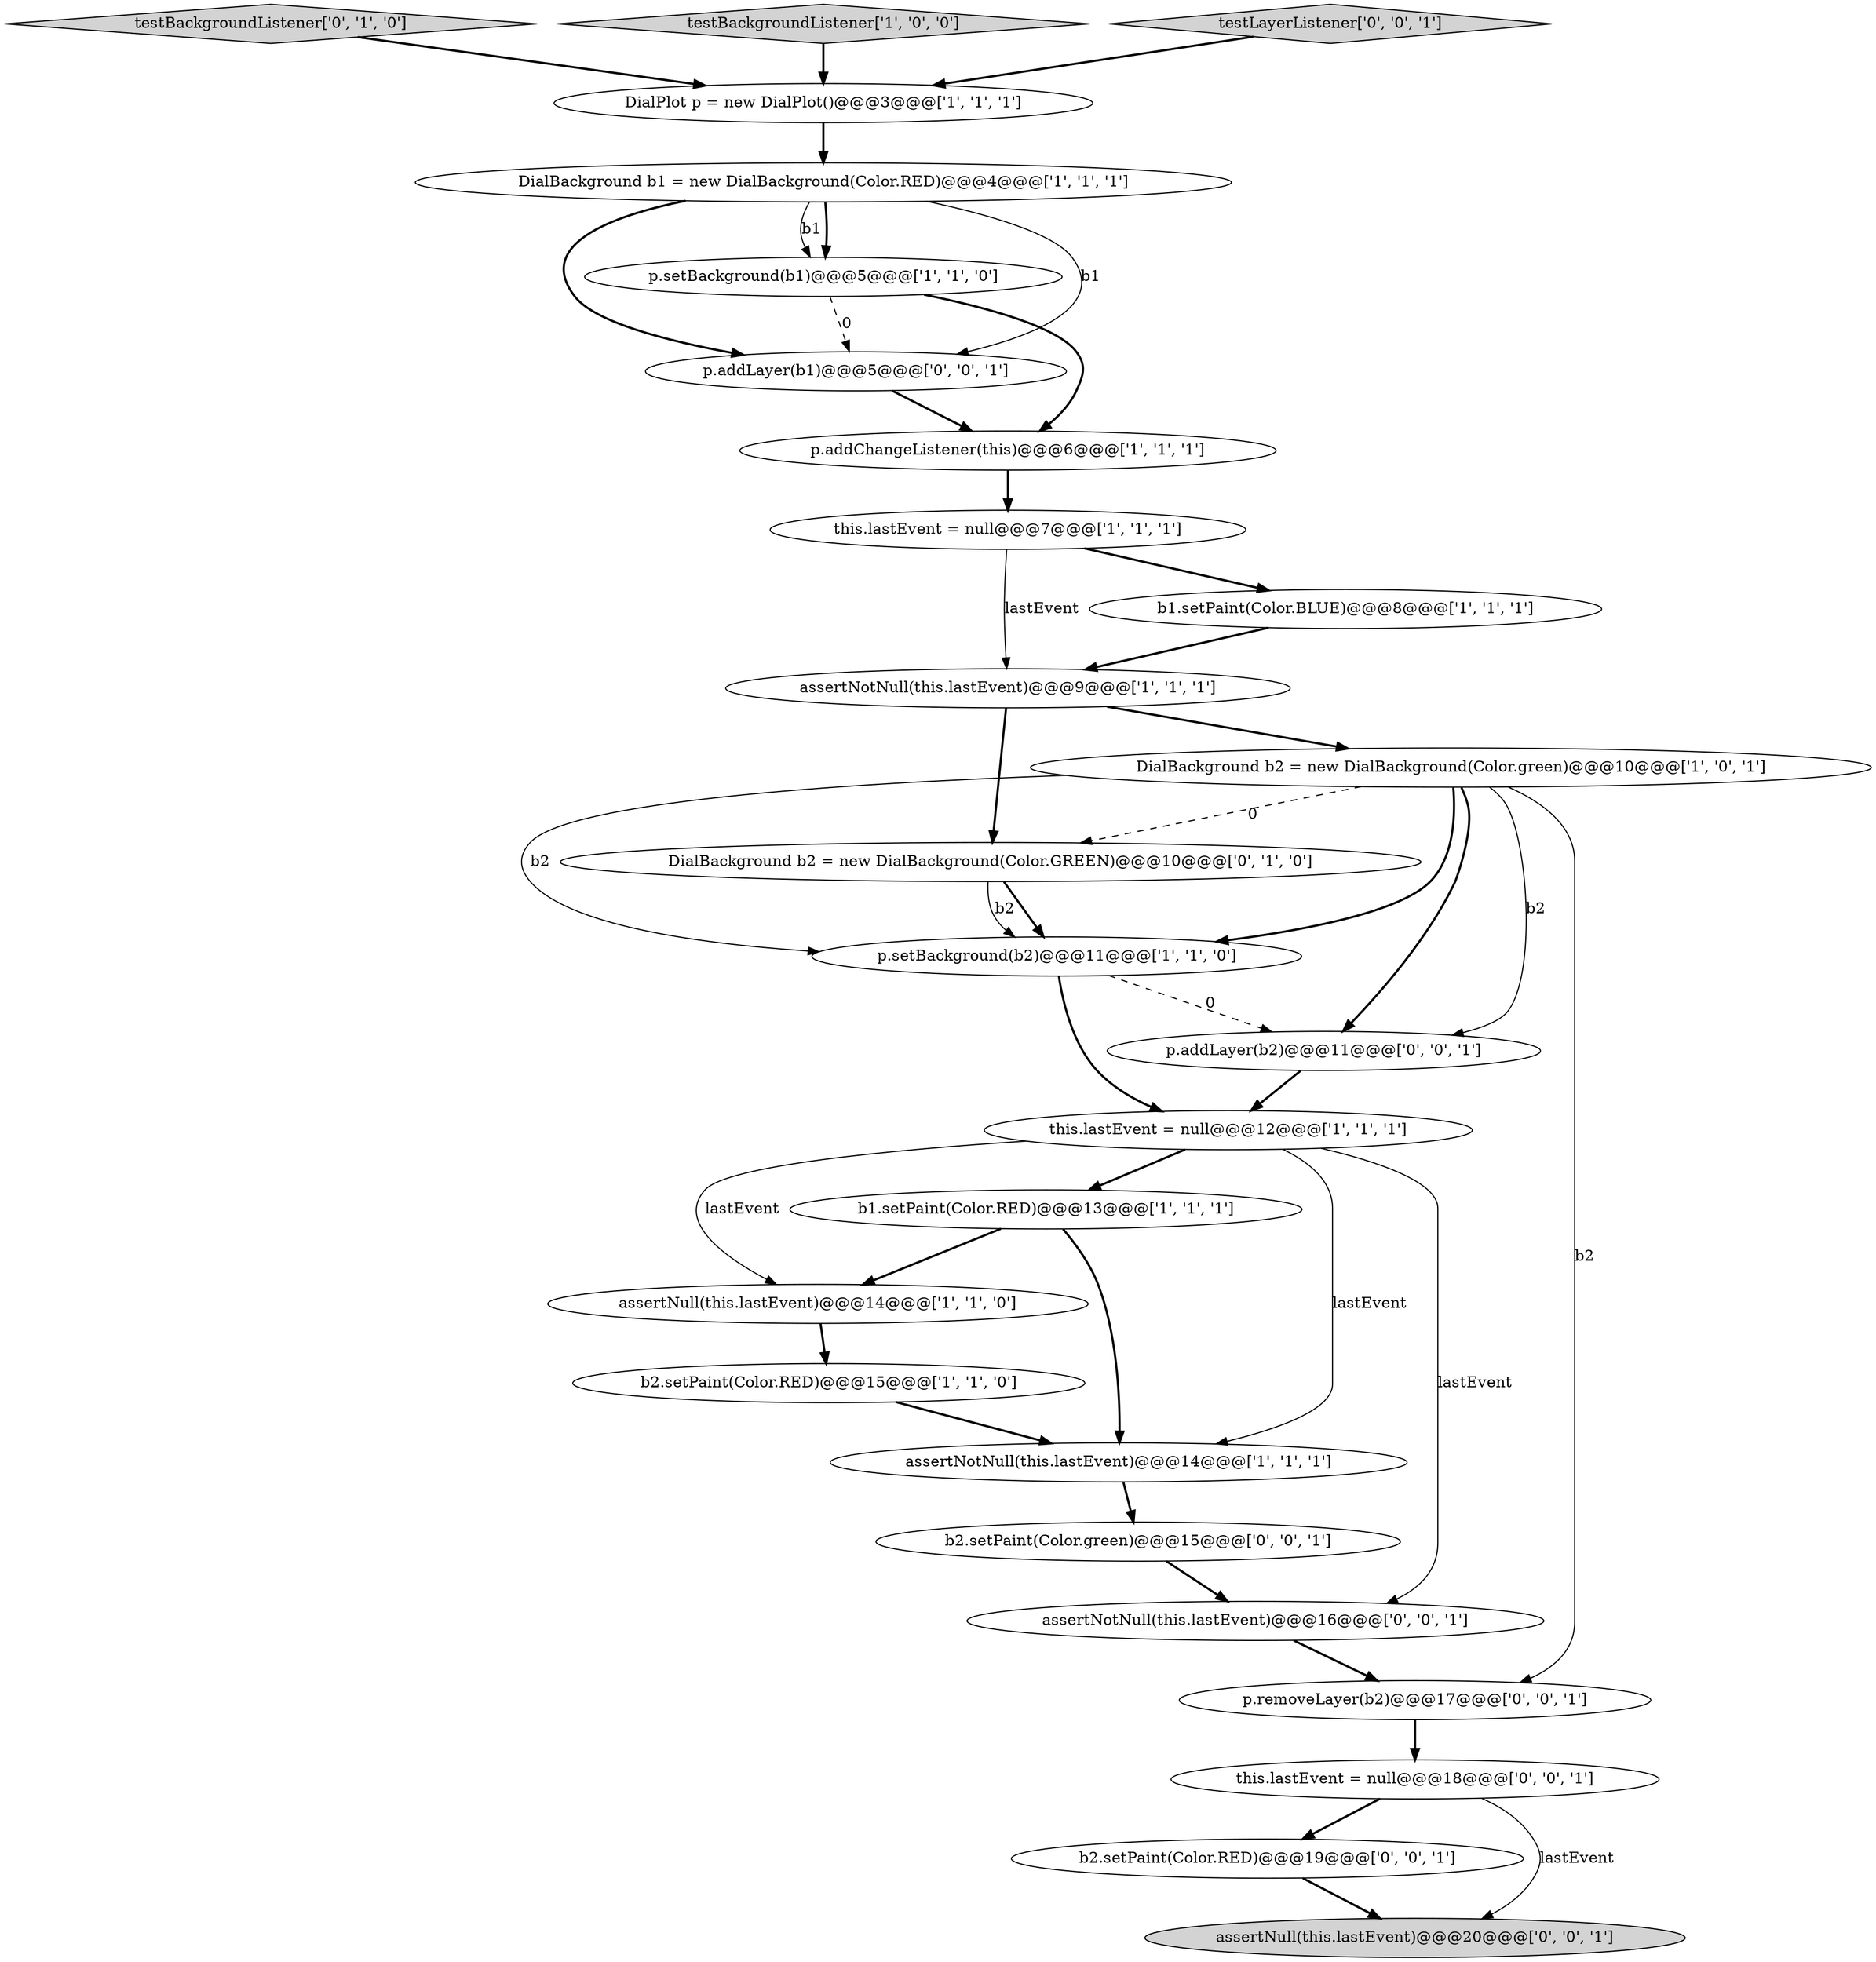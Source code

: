 digraph {
15 [style = filled, label = "DialBackground b2 = new DialBackground(Color.GREEN)@@@10@@@['0', '1', '0']", fillcolor = white, shape = ellipse image = "AAA1AAABBB2BBB"];
21 [style = filled, label = "p.removeLayer(b2)@@@17@@@['0', '0', '1']", fillcolor = white, shape = ellipse image = "AAA0AAABBB3BBB"];
25 [style = filled, label = "b2.setPaint(Color.RED)@@@19@@@['0', '0', '1']", fillcolor = white, shape = ellipse image = "AAA0AAABBB3BBB"];
18 [style = filled, label = "assertNotNull(this.lastEvent)@@@16@@@['0', '0', '1']", fillcolor = white, shape = ellipse image = "AAA0AAABBB3BBB"];
0 [style = filled, label = "DialBackground b1 = new DialBackground(Color.RED)@@@4@@@['1', '1', '1']", fillcolor = white, shape = ellipse image = "AAA0AAABBB1BBB"];
1 [style = filled, label = "p.addChangeListener(this)@@@6@@@['1', '1', '1']", fillcolor = white, shape = ellipse image = "AAA0AAABBB1BBB"];
17 [style = filled, label = "this.lastEvent = null@@@18@@@['0', '0', '1']", fillcolor = white, shape = ellipse image = "AAA0AAABBB3BBB"];
6 [style = filled, label = "this.lastEvent = null@@@7@@@['1', '1', '1']", fillcolor = white, shape = ellipse image = "AAA0AAABBB1BBB"];
23 [style = filled, label = "p.addLayer(b1)@@@5@@@['0', '0', '1']", fillcolor = white, shape = ellipse image = "AAA0AAABBB3BBB"];
22 [style = filled, label = "p.addLayer(b2)@@@11@@@['0', '0', '1']", fillcolor = white, shape = ellipse image = "AAA0AAABBB3BBB"];
20 [style = filled, label = "b2.setPaint(Color.green)@@@15@@@['0', '0', '1']", fillcolor = white, shape = ellipse image = "AAA0AAABBB3BBB"];
14 [style = filled, label = "assertNotNull(this.lastEvent)@@@14@@@['1', '1', '1']", fillcolor = white, shape = ellipse image = "AAA0AAABBB1BBB"];
4 [style = filled, label = "b2.setPaint(Color.RED)@@@15@@@['1', '1', '0']", fillcolor = white, shape = ellipse image = "AAA0AAABBB1BBB"];
2 [style = filled, label = "p.setBackground(b2)@@@11@@@['1', '1', '0']", fillcolor = white, shape = ellipse image = "AAA0AAABBB1BBB"];
5 [style = filled, label = "DialBackground b2 = new DialBackground(Color.green)@@@10@@@['1', '0', '1']", fillcolor = white, shape = ellipse image = "AAA0AAABBB1BBB"];
9 [style = filled, label = "DialPlot p = new DialPlot()@@@3@@@['1', '1', '1']", fillcolor = white, shape = ellipse image = "AAA0AAABBB1BBB"];
16 [style = filled, label = "testBackgroundListener['0', '1', '0']", fillcolor = lightgray, shape = diamond image = "AAA0AAABBB2BBB"];
12 [style = filled, label = "b1.setPaint(Color.BLUE)@@@8@@@['1', '1', '1']", fillcolor = white, shape = ellipse image = "AAA0AAABBB1BBB"];
19 [style = filled, label = "assertNull(this.lastEvent)@@@20@@@['0', '0', '1']", fillcolor = lightgray, shape = ellipse image = "AAA0AAABBB3BBB"];
13 [style = filled, label = "b1.setPaint(Color.RED)@@@13@@@['1', '1', '1']", fillcolor = white, shape = ellipse image = "AAA0AAABBB1BBB"];
10 [style = filled, label = "this.lastEvent = null@@@12@@@['1', '1', '1']", fillcolor = white, shape = ellipse image = "AAA0AAABBB1BBB"];
8 [style = filled, label = "testBackgroundListener['1', '0', '0']", fillcolor = lightgray, shape = diamond image = "AAA0AAABBB1BBB"];
7 [style = filled, label = "p.setBackground(b1)@@@5@@@['1', '1', '0']", fillcolor = white, shape = ellipse image = "AAA0AAABBB1BBB"];
24 [style = filled, label = "testLayerListener['0', '0', '1']", fillcolor = lightgray, shape = diamond image = "AAA0AAABBB3BBB"];
3 [style = filled, label = "assertNotNull(this.lastEvent)@@@9@@@['1', '1', '1']", fillcolor = white, shape = ellipse image = "AAA0AAABBB1BBB"];
11 [style = filled, label = "assertNull(this.lastEvent)@@@14@@@['1', '1', '0']", fillcolor = white, shape = ellipse image = "AAA0AAABBB1BBB"];
5->2 [style = bold, label=""];
6->3 [style = solid, label="lastEvent"];
0->23 [style = solid, label="b1"];
2->22 [style = dashed, label="0"];
11->4 [style = bold, label=""];
8->9 [style = bold, label=""];
5->22 [style = solid, label="b2"];
23->1 [style = bold, label=""];
0->7 [style = bold, label=""];
20->18 [style = bold, label=""];
25->19 [style = bold, label=""];
5->21 [style = solid, label="b2"];
21->17 [style = bold, label=""];
5->2 [style = solid, label="b2"];
10->18 [style = solid, label="lastEvent"];
2->10 [style = bold, label=""];
9->0 [style = bold, label=""];
1->6 [style = bold, label=""];
3->5 [style = bold, label=""];
15->2 [style = bold, label=""];
10->11 [style = solid, label="lastEvent"];
0->23 [style = bold, label=""];
7->23 [style = dashed, label="0"];
13->11 [style = bold, label=""];
10->13 [style = bold, label=""];
12->3 [style = bold, label=""];
17->19 [style = solid, label="lastEvent"];
6->12 [style = bold, label=""];
5->22 [style = bold, label=""];
3->15 [style = bold, label=""];
4->14 [style = bold, label=""];
18->21 [style = bold, label=""];
24->9 [style = bold, label=""];
0->7 [style = solid, label="b1"];
7->1 [style = bold, label=""];
13->14 [style = bold, label=""];
22->10 [style = bold, label=""];
10->14 [style = solid, label="lastEvent"];
15->2 [style = solid, label="b2"];
5->15 [style = dashed, label="0"];
14->20 [style = bold, label=""];
17->25 [style = bold, label=""];
16->9 [style = bold, label=""];
}
